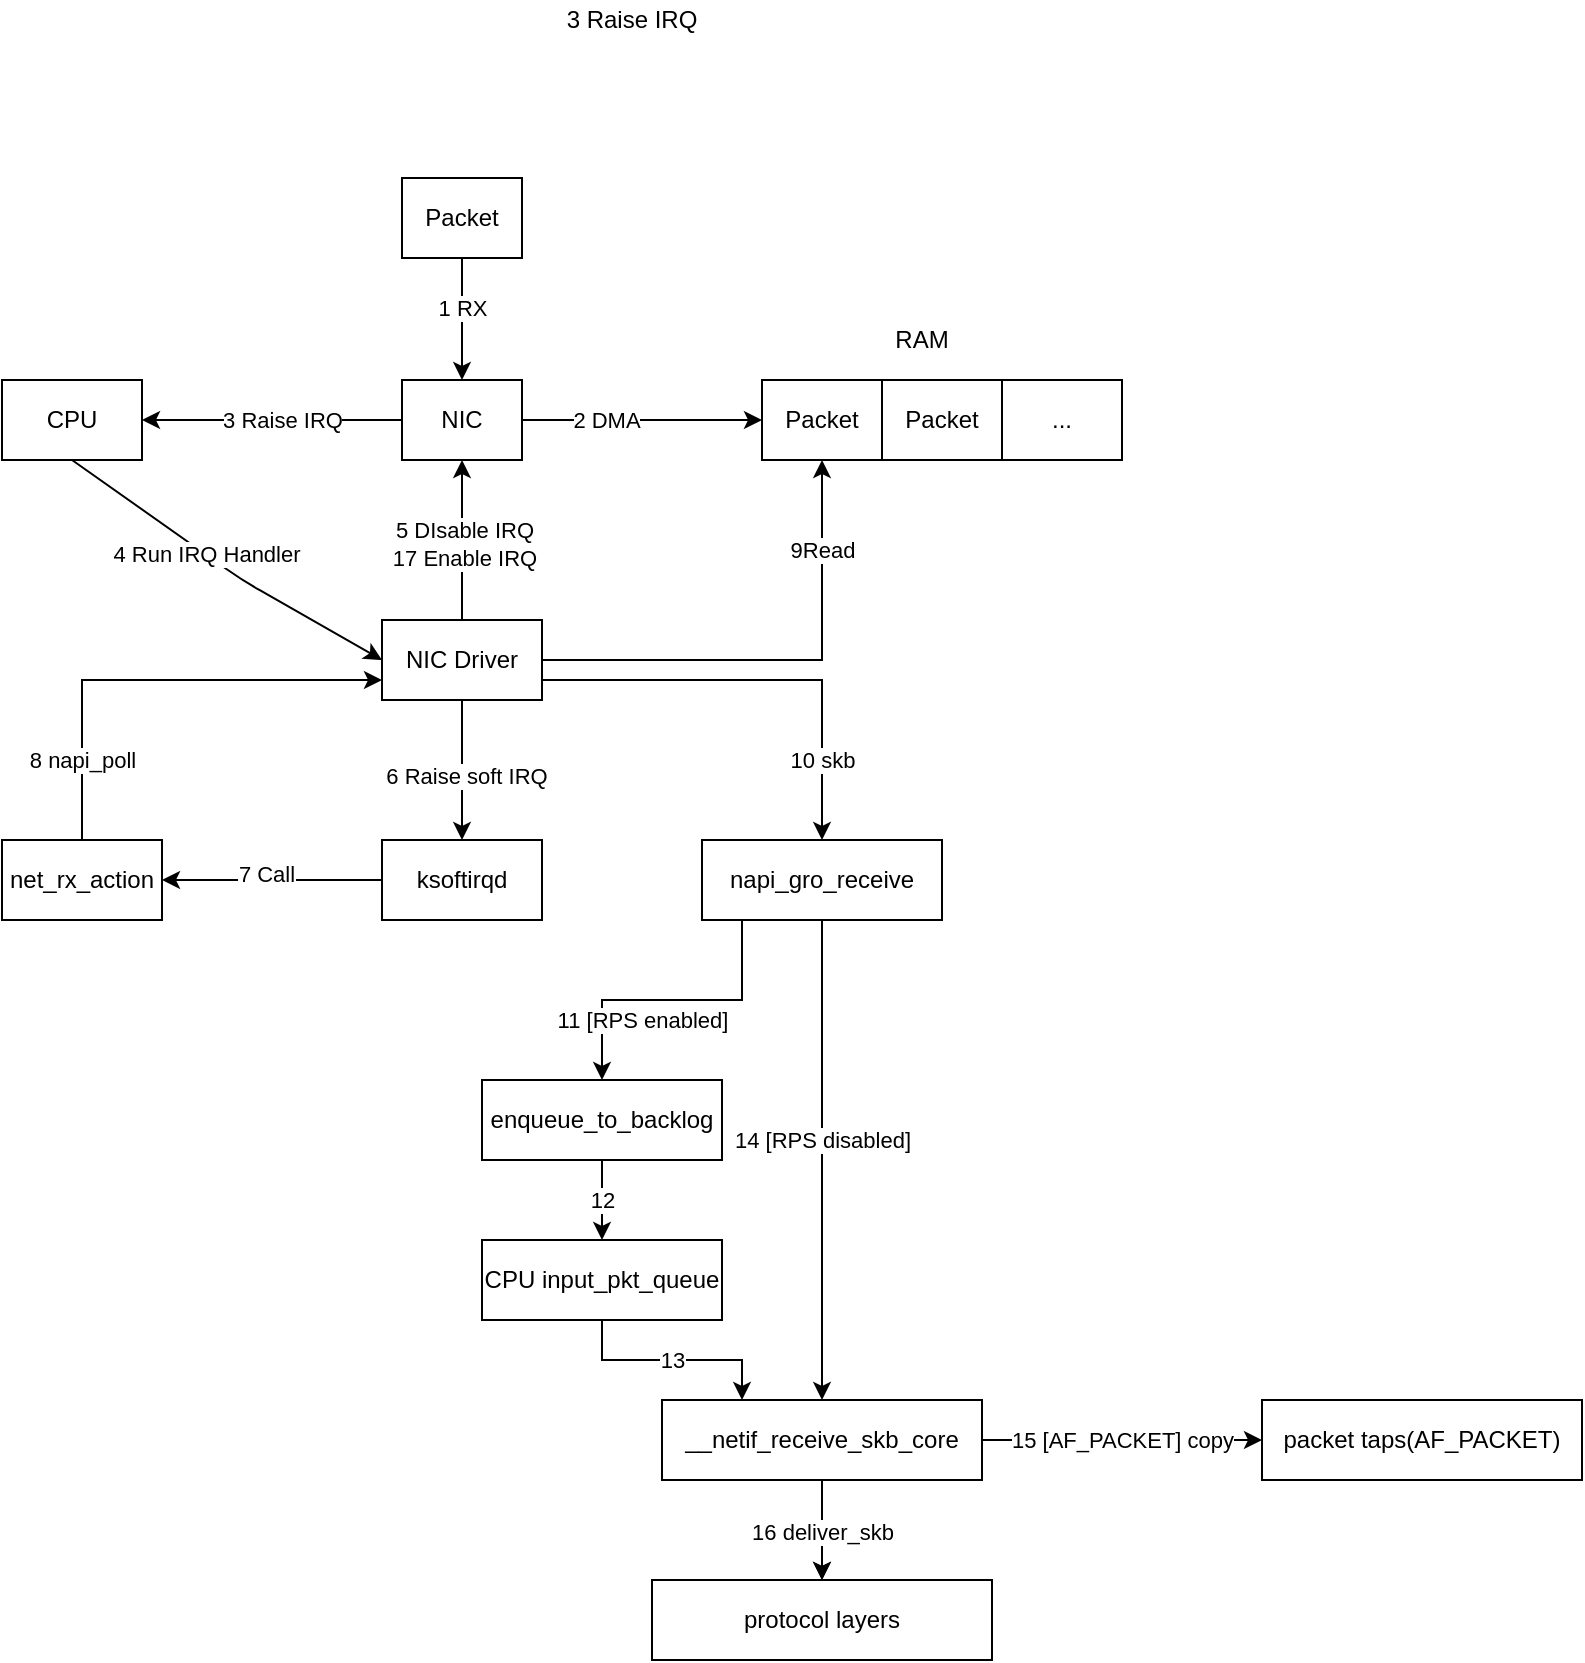 <mxfile version="13.1.3">
    <diagram id="6hGFLwfOUW9BJ-s0fimq" name="Page-1">
        <mxGraphModel dx="1133" dy="785" grid="1" gridSize="10" guides="1" tooltips="1" connect="1" arrows="1" fold="1" page="1" pageScale="1" pageWidth="827" pageHeight="1169" math="0" shadow="0">
            <root>
                <mxCell id="0"/>
                <mxCell id="1" parent="0"/>
                <mxCell id="9" value="" style="endArrow=classic;html=1;entryX=0.5;entryY=0;entryDx=0;entryDy=0;exitX=0.5;exitY=1;exitDx=0;exitDy=0;" parent="1" source="17" target="16" edge="1">
                    <mxGeometry width="50" height="50" relative="1" as="geometry">
                        <mxPoint x="270" y="170" as="sourcePoint"/>
                        <mxPoint x="230" y="230" as="targetPoint"/>
                    </mxGeometry>
                </mxCell>
                <mxCell id="46" value="1 RX" style="edgeLabel;html=1;align=center;verticalAlign=middle;resizable=0;points=[];" parent="9" vertex="1" connectable="0">
                    <mxGeometry x="-0.18" relative="1" as="geometry">
                        <mxPoint as="offset"/>
                    </mxGeometry>
                </mxCell>
                <mxCell id="57" style="edgeStyle=orthogonalEdgeStyle;rounded=0;orthogonalLoop=1;jettySize=auto;html=1;exitX=0;exitY=0.5;exitDx=0;exitDy=0;entryX=1;entryY=0.5;entryDx=0;entryDy=0;" parent="1" source="16" target="19" edge="1">
                    <mxGeometry relative="1" as="geometry"/>
                </mxCell>
                <mxCell id="58" value="3 Raise IRQ" style="edgeLabel;html=1;align=center;verticalAlign=middle;resizable=0;points=[];" parent="57" vertex="1" connectable="0">
                    <mxGeometry x="0.23" y="23" relative="1" as="geometry">
                        <mxPoint x="20" y="-23" as="offset"/>
                    </mxGeometry>
                </mxCell>
                <mxCell id="59" style="edgeStyle=orthogonalEdgeStyle;rounded=0;orthogonalLoop=1;jettySize=auto;html=1;exitX=1;exitY=0.5;exitDx=0;exitDy=0;entryX=0;entryY=0.5;entryDx=0;entryDy=0;" parent="1" source="16" target="5" edge="1">
                    <mxGeometry relative="1" as="geometry"/>
                </mxCell>
                <mxCell id="60" value="2 DMA" style="edgeLabel;html=1;align=center;verticalAlign=middle;resizable=0;points=[];" parent="59" vertex="1" connectable="0">
                    <mxGeometry x="0.417" y="-23" relative="1" as="geometry">
                        <mxPoint x="-43" y="-23" as="offset"/>
                    </mxGeometry>
                </mxCell>
                <mxCell id="16" value="NIC" style="rounded=0;whiteSpace=wrap;html=1;" parent="1" vertex="1">
                    <mxGeometry x="230" y="210" width="60" height="40" as="geometry"/>
                </mxCell>
                <mxCell id="17" value="Packet" style="rounded=0;whiteSpace=wrap;html=1;" parent="1" vertex="1">
                    <mxGeometry x="230" y="109" width="60" height="40" as="geometry"/>
                </mxCell>
                <mxCell id="18" value="" style="group" parent="1" vertex="1" connectable="0">
                    <mxGeometry x="410" y="180" width="180" height="70" as="geometry"/>
                </mxCell>
                <mxCell id="5" value="Packet" style="rounded=0;whiteSpace=wrap;html=1;" parent="18" vertex="1">
                    <mxGeometry y="30" width="60" height="40" as="geometry"/>
                </mxCell>
                <mxCell id="8" value="RAM" style="text;html=1;strokeColor=none;fillColor=none;align=center;verticalAlign=middle;whiteSpace=wrap;rounded=0;" parent="18" vertex="1">
                    <mxGeometry x="60" width="40" height="20" as="geometry"/>
                </mxCell>
                <mxCell id="12" value="Packet" style="rounded=0;whiteSpace=wrap;html=1;" parent="18" vertex="1">
                    <mxGeometry x="60" y="30" width="60" height="40" as="geometry"/>
                </mxCell>
                <mxCell id="13" value="..." style="rounded=0;whiteSpace=wrap;html=1;" parent="18" vertex="1">
                    <mxGeometry x="120" y="30" width="60" height="40" as="geometry"/>
                </mxCell>
                <mxCell id="19" value="CPU" style="rounded=0;whiteSpace=wrap;html=1;" parent="1" vertex="1">
                    <mxGeometry x="30" y="210" width="70" height="40" as="geometry"/>
                </mxCell>
                <mxCell id="63" style="edgeStyle=orthogonalEdgeStyle;rounded=0;orthogonalLoop=1;jettySize=auto;html=1;exitX=1;exitY=0.5;exitDx=0;exitDy=0;entryX=0.5;entryY=1;entryDx=0;entryDy=0;" parent="1" source="20" target="5" edge="1">
                    <mxGeometry relative="1" as="geometry"/>
                </mxCell>
                <mxCell id="69" value="9Read" style="edgeLabel;html=1;align=center;verticalAlign=middle;resizable=0;points=[];" parent="63" vertex="1" connectable="0">
                    <mxGeometry x="0.286" y="41" relative="1" as="geometry">
                        <mxPoint x="41" y="-41" as="offset"/>
                    </mxGeometry>
                </mxCell>
                <mxCell id="66" style="edgeStyle=orthogonalEdgeStyle;rounded=0;orthogonalLoop=1;jettySize=auto;html=1;exitX=1;exitY=0.75;exitDx=0;exitDy=0;entryX=0.5;entryY=0;entryDx=0;entryDy=0;" parent="1" source="20" target="65" edge="1">
                    <mxGeometry relative="1" as="geometry"/>
                </mxCell>
                <mxCell id="70" value="10 skb" style="edgeLabel;html=1;align=center;verticalAlign=middle;resizable=0;points=[];" parent="66" vertex="1" connectable="0">
                    <mxGeometry x="0.369" y="-33" relative="1" as="geometry">
                        <mxPoint x="33" y="29" as="offset"/>
                    </mxGeometry>
                </mxCell>
                <mxCell id="20" value="NIC Driver" style="rounded=0;whiteSpace=wrap;html=1;" parent="1" vertex="1">
                    <mxGeometry x="220" y="330" width="80" height="40" as="geometry"/>
                </mxCell>
                <mxCell id="22" value="" style="endArrow=classic;html=1;entryX=0;entryY=0.5;entryDx=0;entryDy=0;exitX=0.5;exitY=1;exitDx=0;exitDy=0;" parent="1" source="19" target="20" edge="1">
                    <mxGeometry width="50" height="50" relative="1" as="geometry">
                        <mxPoint x="270" y="260" as="sourcePoint"/>
                        <mxPoint x="270" y="360" as="targetPoint"/>
                        <Array as="points">
                            <mxPoint x="150" y="310"/>
                        </Array>
                    </mxGeometry>
                </mxCell>
                <mxCell id="48" value="4 Run IRQ Handler" style="edgeLabel;html=1;align=center;verticalAlign=middle;resizable=0;points=[];" parent="22" vertex="1" connectable="0">
                    <mxGeometry x="-0.12" relative="1" as="geometry">
                        <mxPoint as="offset"/>
                    </mxGeometry>
                </mxCell>
                <mxCell id="23" value="" style="endArrow=classic;html=1;entryX=0.5;entryY=1;entryDx=0;entryDy=0;exitX=0.5;exitY=0;exitDx=0;exitDy=0;" parent="1" source="20" target="16" edge="1">
                    <mxGeometry width="50" height="50" relative="1" as="geometry">
                        <mxPoint x="300" y="380" as="sourcePoint"/>
                        <mxPoint x="400" y="380" as="targetPoint"/>
                    </mxGeometry>
                </mxCell>
                <mxCell id="49" value="5 DIsable IRQ&lt;br&gt;17 Enable IRQ" style="edgeLabel;html=1;align=center;verticalAlign=middle;resizable=0;points=[];" parent="23" vertex="1" connectable="0">
                    <mxGeometry x="-0.05" y="-1" relative="1" as="geometry">
                        <mxPoint as="offset"/>
                    </mxGeometry>
                </mxCell>
                <mxCell id="53" style="edgeStyle=orthogonalEdgeStyle;rounded=0;orthogonalLoop=1;jettySize=auto;html=1;exitX=0;exitY=0.5;exitDx=0;exitDy=0;entryX=1;entryY=0.5;entryDx=0;entryDy=0;" parent="1" source="24" target="33" edge="1">
                    <mxGeometry relative="1" as="geometry"/>
                </mxCell>
                <mxCell id="54" value="7 Call" style="edgeLabel;html=1;align=center;verticalAlign=middle;resizable=0;points=[];" parent="53" vertex="1" connectable="0">
                    <mxGeometry x="0.06" y="-3" relative="1" as="geometry">
                        <mxPoint as="offset"/>
                    </mxGeometry>
                </mxCell>
                <mxCell id="24" value="ksoftirqd" style="rounded=0;whiteSpace=wrap;html=1;" parent="1" vertex="1">
                    <mxGeometry x="220" y="440" width="80" height="40" as="geometry"/>
                </mxCell>
                <mxCell id="28" value="3 Raise IRQ" style="text;html=1;strokeColor=none;fillColor=none;align=center;verticalAlign=middle;whiteSpace=wrap;rounded=0;" parent="1" vertex="1">
                    <mxGeometry x="310" y="20" width="70" height="20" as="geometry"/>
                </mxCell>
                <mxCell id="31" value="" style="endArrow=classic;html=1;exitX=0.5;exitY=1;exitDx=0;exitDy=0;" parent="1" source="20" target="24" edge="1">
                    <mxGeometry width="50" height="50" relative="1" as="geometry">
                        <mxPoint x="260" y="420" as="sourcePoint"/>
                        <mxPoint x="430" y="458" as="targetPoint"/>
                    </mxGeometry>
                </mxCell>
                <mxCell id="50" value="6 Raise soft IRQ" style="edgeLabel;html=1;align=center;verticalAlign=middle;resizable=0;points=[];" parent="31" vertex="1" connectable="0">
                    <mxGeometry x="0.086" y="2" relative="1" as="geometry">
                        <mxPoint as="offset"/>
                    </mxGeometry>
                </mxCell>
                <mxCell id="61" style="edgeStyle=orthogonalEdgeStyle;rounded=0;orthogonalLoop=1;jettySize=auto;html=1;exitX=0.5;exitY=0;exitDx=0;exitDy=0;entryX=0;entryY=0.75;entryDx=0;entryDy=0;" parent="1" source="33" target="20" edge="1">
                    <mxGeometry relative="1" as="geometry">
                        <Array as="points">
                            <mxPoint x="70" y="360"/>
                        </Array>
                    </mxGeometry>
                </mxCell>
                <mxCell id="62" value="8 napi_poll" style="edgeLabel;html=1;align=center;verticalAlign=middle;resizable=0;points=[];" parent="61" vertex="1" connectable="0">
                    <mxGeometry x="-0.678" y="-3" relative="1" as="geometry">
                        <mxPoint x="-3" y="-3" as="offset"/>
                    </mxGeometry>
                </mxCell>
                <mxCell id="33" value="net_rx_action" style="rounded=0;whiteSpace=wrap;html=1;" parent="1" vertex="1">
                    <mxGeometry x="30" y="440" width="80" height="40" as="geometry"/>
                </mxCell>
                <mxCell id="73" style="edgeStyle=orthogonalEdgeStyle;rounded=0;orthogonalLoop=1;jettySize=auto;html=1;exitX=0.25;exitY=1;exitDx=0;exitDy=0;entryX=0.5;entryY=0;entryDx=0;entryDy=0;" parent="1" source="65" target="71" edge="1">
                    <mxGeometry relative="1" as="geometry">
                        <Array as="points">
                            <mxPoint x="400" y="480"/>
                            <mxPoint x="400" y="520"/>
                            <mxPoint x="330" y="520"/>
                        </Array>
                    </mxGeometry>
                </mxCell>
                <mxCell id="75" value="11 [RPS enabled]" style="edgeLabel;html=1;align=center;verticalAlign=middle;resizable=0;points=[];" parent="73" vertex="1" connectable="0">
                    <mxGeometry x="0.213" y="2" relative="1" as="geometry">
                        <mxPoint x="-3" y="8" as="offset"/>
                    </mxGeometry>
                </mxCell>
                <mxCell id="90" style="edgeStyle=orthogonalEdgeStyle;rounded=0;orthogonalLoop=1;jettySize=auto;html=1;exitX=0.5;exitY=1;exitDx=0;exitDy=0;" parent="1" source="65" target="80" edge="1">
                    <mxGeometry relative="1" as="geometry"/>
                </mxCell>
                <mxCell id="91" value="14 [RPS disabled]" style="edgeLabel;html=1;align=center;verticalAlign=middle;resizable=0;points=[];" parent="90" vertex="1" connectable="0">
                    <mxGeometry x="-0.083" relative="1" as="geometry">
                        <mxPoint as="offset"/>
                    </mxGeometry>
                </mxCell>
                <mxCell id="65" value="napi_gro_receive" style="rounded=0;whiteSpace=wrap;html=1;" parent="1" vertex="1">
                    <mxGeometry x="380" y="440" width="120" height="40" as="geometry"/>
                </mxCell>
                <mxCell id="77" style="edgeStyle=orthogonalEdgeStyle;rounded=0;orthogonalLoop=1;jettySize=auto;html=1;exitX=0.5;exitY=1;exitDx=0;exitDy=0;entryX=0.5;entryY=0;entryDx=0;entryDy=0;" parent="1" source="71" target="76" edge="1">
                    <mxGeometry relative="1" as="geometry"/>
                </mxCell>
                <mxCell id="79" value="12" style="edgeLabel;html=1;align=center;verticalAlign=middle;resizable=0;points=[];" parent="77" vertex="1" connectable="0">
                    <mxGeometry x="-0.25" y="4" relative="1" as="geometry">
                        <mxPoint x="-4" y="5" as="offset"/>
                    </mxGeometry>
                </mxCell>
                <mxCell id="71" value="enqueue_to_backlog" style="rounded=0;whiteSpace=wrap;html=1;" parent="1" vertex="1">
                    <mxGeometry x="270" y="560" width="120" height="40" as="geometry"/>
                </mxCell>
                <mxCell id="81" value="13" style="edgeStyle=orthogonalEdgeStyle;rounded=0;orthogonalLoop=1;jettySize=auto;html=1;exitX=0.5;exitY=1;exitDx=0;exitDy=0;entryX=0.25;entryY=0;entryDx=0;entryDy=0;" parent="1" source="76" target="80" edge="1">
                    <mxGeometry relative="1" as="geometry"/>
                </mxCell>
                <mxCell id="76" value="CPU input_pkt_queue" style="rounded=0;whiteSpace=wrap;html=1;" parent="1" vertex="1">
                    <mxGeometry x="270" y="640" width="120" height="40" as="geometry"/>
                </mxCell>
                <mxCell id="87" value="15 [AF_PACKET] copy" style="edgeStyle=orthogonalEdgeStyle;rounded=0;orthogonalLoop=1;jettySize=auto;html=1;exitX=1;exitY=0.5;exitDx=0;exitDy=0;entryX=0;entryY=0.5;entryDx=0;entryDy=0;" parent="1" source="80" target="86" edge="1">
                    <mxGeometry relative="1" as="geometry"/>
                </mxCell>
                <mxCell id="89" value="16" style="edgeStyle=orthogonalEdgeStyle;rounded=0;orthogonalLoop=1;jettySize=auto;html=1;exitX=0.5;exitY=1;exitDx=0;exitDy=0;entryX=0.5;entryY=0;entryDx=0;entryDy=0;" parent="1" source="80" target="88" edge="1">
                    <mxGeometry relative="1" as="geometry"/>
                </mxCell>
                <mxCell id="92" value="" style="edgeStyle=orthogonalEdgeStyle;rounded=0;orthogonalLoop=1;jettySize=auto;html=1;" edge="1" parent="1" source="80" target="88">
                    <mxGeometry relative="1" as="geometry"/>
                </mxCell>
                <mxCell id="93" value="16 deliver_skb" style="edgeLabel;html=1;align=center;verticalAlign=middle;resizable=0;points=[];" vertex="1" connectable="0" parent="92">
                    <mxGeometry x="0.04" relative="1" as="geometry">
                        <mxPoint as="offset"/>
                    </mxGeometry>
                </mxCell>
                <mxCell id="80" value="__netif_receive_skb_core" style="rounded=0;whiteSpace=wrap;html=1;" parent="1" vertex="1">
                    <mxGeometry x="360" y="720" width="160" height="40" as="geometry"/>
                </mxCell>
                <mxCell id="86" value="packet taps(AF_PACKET)" style="rounded=0;whiteSpace=wrap;html=1;" parent="1" vertex="1">
                    <mxGeometry x="660" y="720" width="160" height="40" as="geometry"/>
                </mxCell>
                <mxCell id="88" value="protocol layers" style="rounded=0;whiteSpace=wrap;html=1;" parent="1" vertex="1">
                    <mxGeometry x="355" y="810" width="170" height="40" as="geometry"/>
                </mxCell>
            </root>
        </mxGraphModel>
    </diagram>
</mxfile>